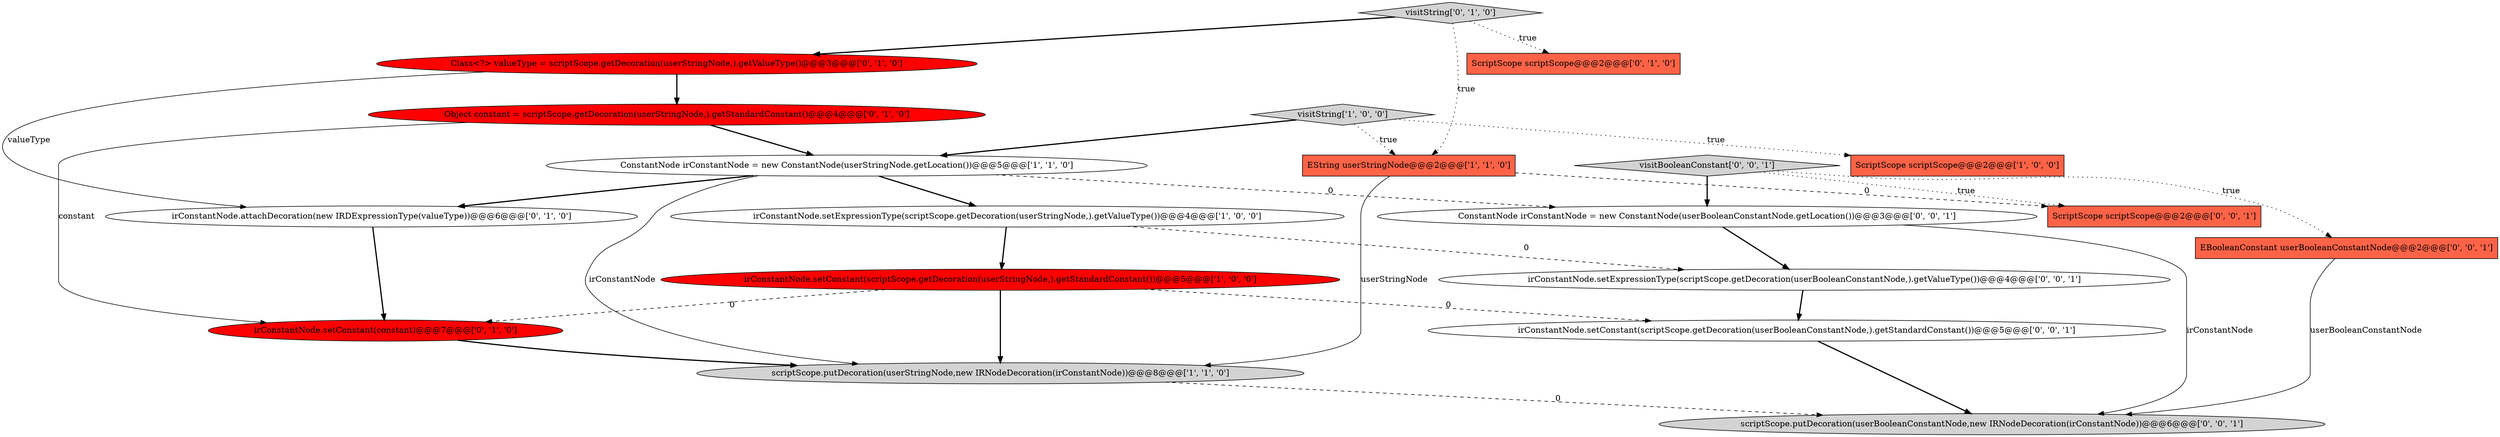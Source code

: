 digraph {
4 [style = filled, label = "ConstantNode irConstantNode = new ConstantNode(userStringNode.getLocation())@@@5@@@['1', '1', '0']", fillcolor = white, shape = ellipse image = "AAA0AAABBB1BBB"];
8 [style = filled, label = "irConstantNode.attachDecoration(new IRDExpressionType(valueType))@@@6@@@['0', '1', '0']", fillcolor = white, shape = ellipse image = "AAA0AAABBB2BBB"];
6 [style = filled, label = "irConstantNode.setConstant(scriptScope.getDecoration(userStringNode,).getStandardConstant())@@@5@@@['1', '0', '0']", fillcolor = red, shape = ellipse image = "AAA1AAABBB1BBB"];
3 [style = filled, label = "scriptScope.putDecoration(userStringNode,new IRNodeDecoration(irConstantNode))@@@8@@@['1', '1', '0']", fillcolor = lightgray, shape = ellipse image = "AAA0AAABBB1BBB"];
7 [style = filled, label = "Class<?> valueType = scriptScope.getDecoration(userStringNode,).getValueType()@@@3@@@['0', '1', '0']", fillcolor = red, shape = ellipse image = "AAA1AAABBB2BBB"];
18 [style = filled, label = "scriptScope.putDecoration(userBooleanConstantNode,new IRNodeDecoration(irConstantNode))@@@6@@@['0', '0', '1']", fillcolor = lightgray, shape = ellipse image = "AAA0AAABBB3BBB"];
19 [style = filled, label = "visitBooleanConstant['0', '0', '1']", fillcolor = lightgray, shape = diamond image = "AAA0AAABBB3BBB"];
9 [style = filled, label = "ScriptScope scriptScope@@@2@@@['0', '1', '0']", fillcolor = tomato, shape = box image = "AAA0AAABBB2BBB"];
17 [style = filled, label = "ConstantNode irConstantNode = new ConstantNode(userBooleanConstantNode.getLocation())@@@3@@@['0', '0', '1']", fillcolor = white, shape = ellipse image = "AAA0AAABBB3BBB"];
10 [style = filled, label = "irConstantNode.setConstant(constant)@@@7@@@['0', '1', '0']", fillcolor = red, shape = ellipse image = "AAA1AAABBB2BBB"];
11 [style = filled, label = "visitString['0', '1', '0']", fillcolor = lightgray, shape = diamond image = "AAA0AAABBB2BBB"];
16 [style = filled, label = "irConstantNode.setConstant(scriptScope.getDecoration(userBooleanConstantNode,).getStandardConstant())@@@5@@@['0', '0', '1']", fillcolor = white, shape = ellipse image = "AAA0AAABBB3BBB"];
1 [style = filled, label = "visitString['1', '0', '0']", fillcolor = lightgray, shape = diamond image = "AAA0AAABBB1BBB"];
5 [style = filled, label = "EString userStringNode@@@2@@@['1', '1', '0']", fillcolor = tomato, shape = box image = "AAA0AAABBB1BBB"];
14 [style = filled, label = "ScriptScope scriptScope@@@2@@@['0', '0', '1']", fillcolor = tomato, shape = box image = "AAA0AAABBB3BBB"];
15 [style = filled, label = "irConstantNode.setExpressionType(scriptScope.getDecoration(userBooleanConstantNode,).getValueType())@@@4@@@['0', '0', '1']", fillcolor = white, shape = ellipse image = "AAA0AAABBB3BBB"];
0 [style = filled, label = "irConstantNode.setExpressionType(scriptScope.getDecoration(userStringNode,).getValueType())@@@4@@@['1', '0', '0']", fillcolor = white, shape = ellipse image = "AAA0AAABBB1BBB"];
12 [style = filled, label = "Object constant = scriptScope.getDecoration(userStringNode,).getStandardConstant()@@@4@@@['0', '1', '0']", fillcolor = red, shape = ellipse image = "AAA1AAABBB2BBB"];
2 [style = filled, label = "ScriptScope scriptScope@@@2@@@['1', '0', '0']", fillcolor = tomato, shape = box image = "AAA0AAABBB1BBB"];
13 [style = filled, label = "EBooleanConstant userBooleanConstantNode@@@2@@@['0', '0', '1']", fillcolor = tomato, shape = box image = "AAA0AAABBB3BBB"];
6->3 [style = bold, label=""];
8->10 [style = bold, label=""];
19->14 [style = dotted, label="true"];
1->4 [style = bold, label=""];
16->18 [style = bold, label=""];
5->14 [style = dashed, label="0"];
4->17 [style = dashed, label="0"];
0->6 [style = bold, label=""];
7->12 [style = bold, label=""];
3->18 [style = dashed, label="0"];
13->18 [style = solid, label="userBooleanConstantNode"];
0->15 [style = dashed, label="0"];
10->3 [style = bold, label=""];
11->9 [style = dotted, label="true"];
11->5 [style = dotted, label="true"];
19->13 [style = dotted, label="true"];
19->17 [style = bold, label=""];
15->16 [style = bold, label=""];
7->8 [style = solid, label="valueType"];
4->0 [style = bold, label=""];
6->10 [style = dashed, label="0"];
5->3 [style = solid, label="userStringNode"];
6->16 [style = dashed, label="0"];
12->4 [style = bold, label=""];
12->10 [style = solid, label="constant"];
17->15 [style = bold, label=""];
17->18 [style = solid, label="irConstantNode"];
4->8 [style = bold, label=""];
1->2 [style = dotted, label="true"];
1->5 [style = dotted, label="true"];
11->7 [style = bold, label=""];
4->3 [style = solid, label="irConstantNode"];
}
